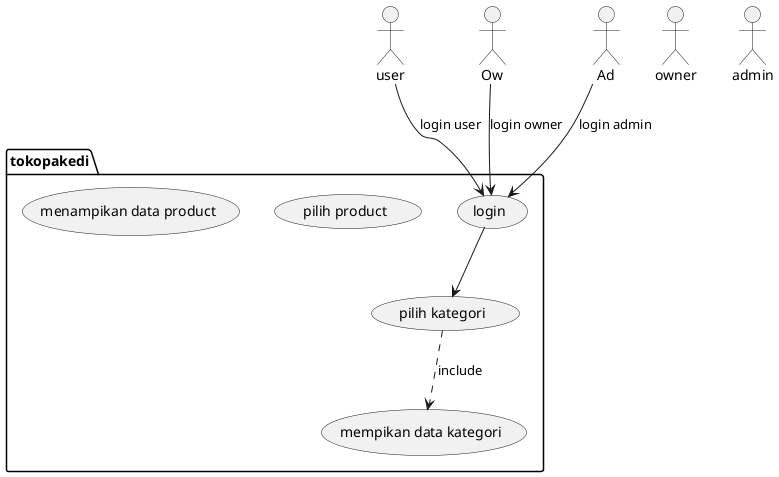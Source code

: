 @startuml
Actor user as us
Actor owner as ow
Actor admin as ad

Package tokopakedi {
Usecase "login" as a1

Usecase "pilih kategori" as u1
Usecase "mempikan data kategori" as u2
Usecase "pilih product" as u3
Usecase "menampikan data product" as u4
}

us --> a1:login user
Ow --> a1:login owner
Ad --> a1:login admin

a1 --> u1
u1 ..> u2:include

@enduml
